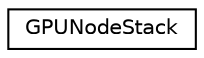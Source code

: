 digraph G
{
  edge [fontname="Helvetica",fontsize="10",labelfontname="Helvetica",labelfontsize="10"];
  node [fontname="Helvetica",fontsize="10",shape=record];
  rankdir=LR;
  Node1 [label="GPUNodeStack",height=0.2,width=0.4,color="black", fillcolor="white", style="filled",URL="$d7/d83/structGPUNodeStack.html"];
}
